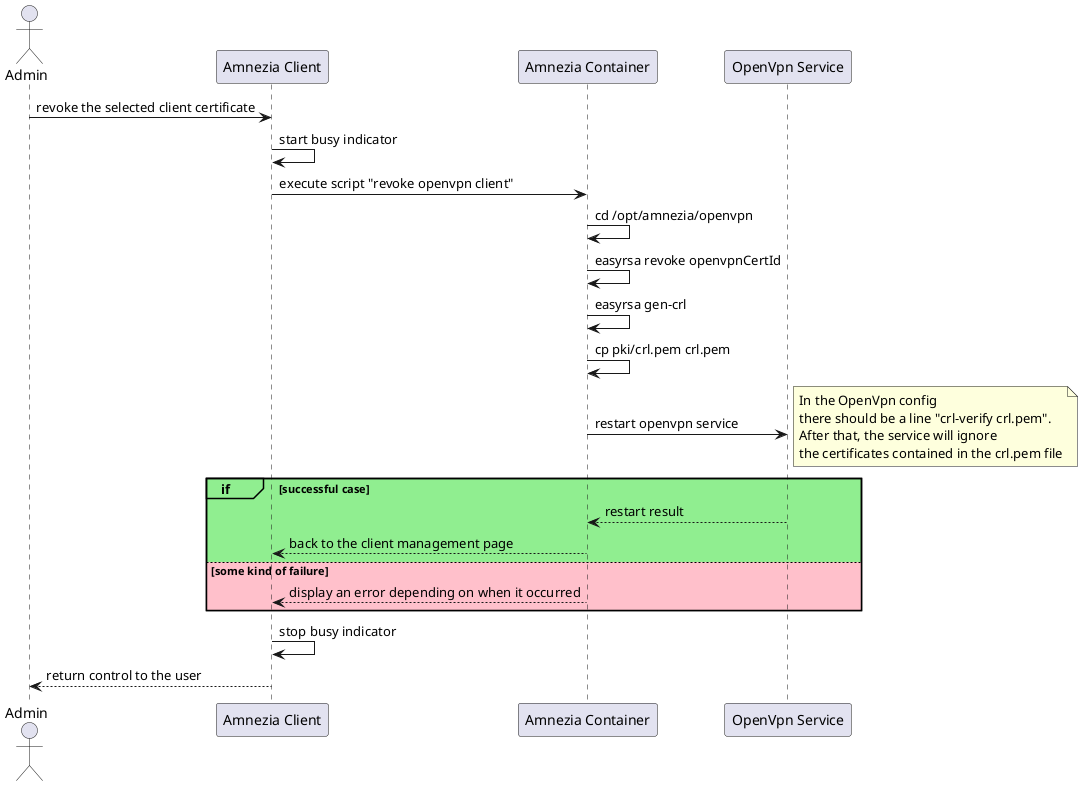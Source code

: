 @startuml openVpnRevokeClientCertificate
actor Admin as adm
participant "Amnezia Client" as cli
participant "Amnezia Container" as cont
participant "OpenVpn Service" as ovpn

adm -> cli: revoke the selected client certificate
cli -> cli: start busy indicator
cli -> cont: execute script "revoke openvpn client"

cont -> cont: cd /opt/amnezia/openvpn
cont -> cont: easyrsa revoke openvpnCertId
cont -> cont: easyrsa gen-crl
cont -> cont: cp pki/crl.pem crl.pem
cont -> ovpn: restart openvpn service
note right
    In the OpenVpn config 
    there should be a line "crl-verify crl.pem".
    After that, the service will ignore
    the certificates contained in the crl.pem file
end note 


group#lightgreen #lightgreen if [successful case]
    ovpn --> cont: restart result
    cont --> cli: back to the client management page
else #pink some kind of failure
    cont --> cli: display an error depending on when it occurred
end

cli -> cli: stop busy indicator
cli --> adm: return control to the user 

@enduml